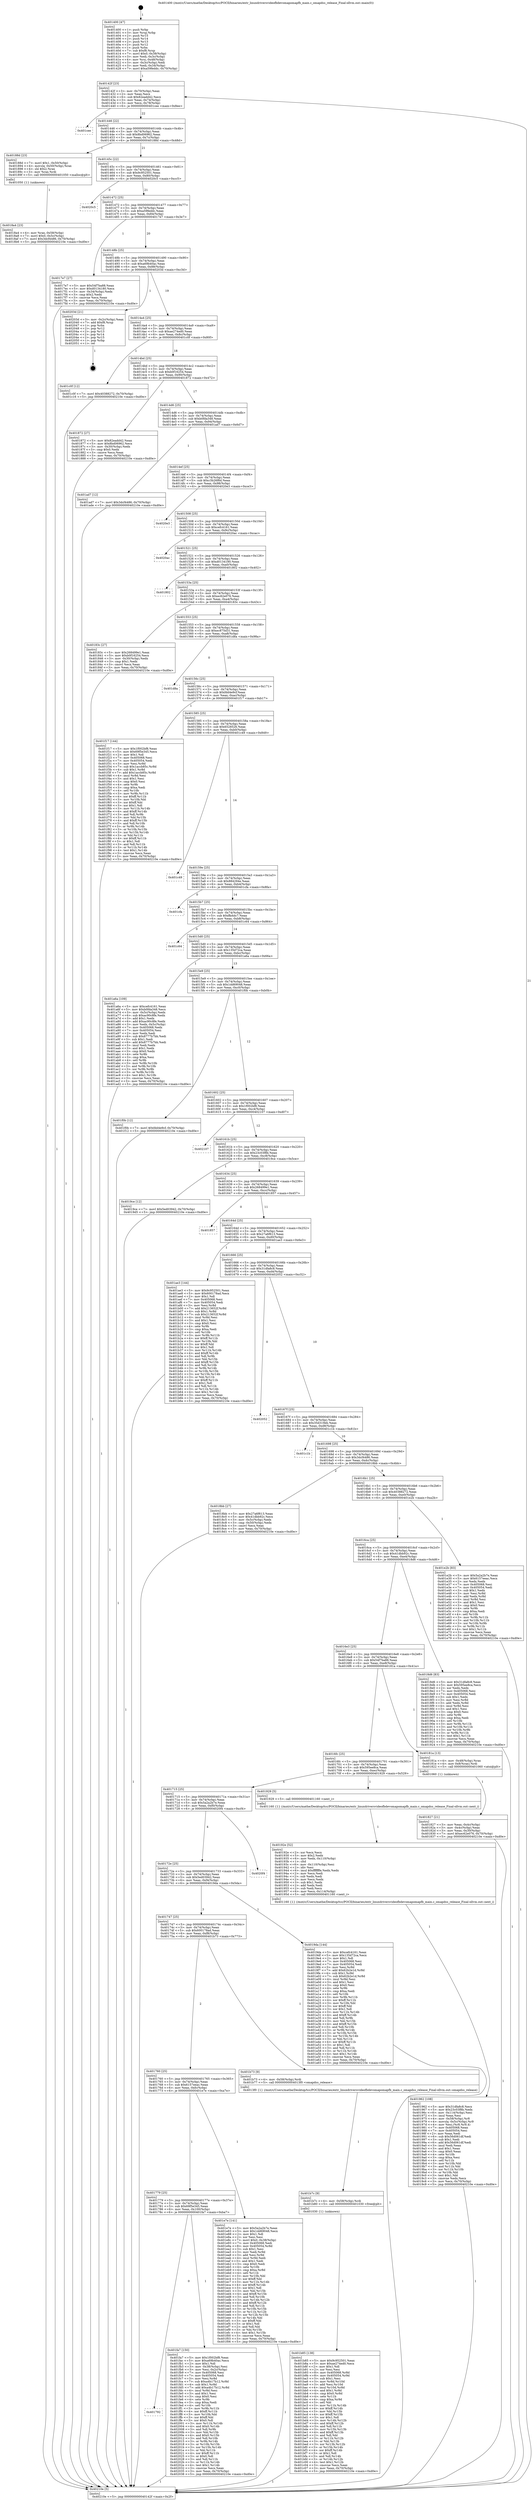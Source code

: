 digraph "0x401400" {
  label = "0x401400 (/mnt/c/Users/mathe/Desktop/tcc/POCII/binaries/extr_linuxdriversvideofbdevomapomapfb_main.c_omapdss_release_Final-ollvm.out::main(0))"
  labelloc = "t"
  node[shape=record]

  Entry [label="",width=0.3,height=0.3,shape=circle,fillcolor=black,style=filled]
  "0x40142f" [label="{
     0x40142f [23]\l
     | [instrs]\l
     &nbsp;&nbsp;0x40142f \<+3\>: mov -0x70(%rbp),%eax\l
     &nbsp;&nbsp;0x401432 \<+2\>: mov %eax,%ecx\l
     &nbsp;&nbsp;0x401434 \<+6\>: sub $0x82eadd42,%ecx\l
     &nbsp;&nbsp;0x40143a \<+3\>: mov %eax,-0x74(%rbp)\l
     &nbsp;&nbsp;0x40143d \<+3\>: mov %ecx,-0x78(%rbp)\l
     &nbsp;&nbsp;0x401440 \<+6\>: je 0000000000401cee \<main+0x8ee\>\l
  }"]
  "0x401cee" [label="{
     0x401cee\l
  }", style=dashed]
  "0x401446" [label="{
     0x401446 [22]\l
     | [instrs]\l
     &nbsp;&nbsp;0x401446 \<+5\>: jmp 000000000040144b \<main+0x4b\>\l
     &nbsp;&nbsp;0x40144b \<+3\>: mov -0x74(%rbp),%eax\l
     &nbsp;&nbsp;0x40144e \<+5\>: sub $0x8bd06962,%eax\l
     &nbsp;&nbsp;0x401453 \<+3\>: mov %eax,-0x7c(%rbp)\l
     &nbsp;&nbsp;0x401456 \<+6\>: je 000000000040188d \<main+0x48d\>\l
  }"]
  Exit [label="",width=0.3,height=0.3,shape=circle,fillcolor=black,style=filled,peripheries=2]
  "0x40188d" [label="{
     0x40188d [23]\l
     | [instrs]\l
     &nbsp;&nbsp;0x40188d \<+7\>: movl $0x1,-0x50(%rbp)\l
     &nbsp;&nbsp;0x401894 \<+4\>: movslq -0x50(%rbp),%rax\l
     &nbsp;&nbsp;0x401898 \<+4\>: shl $0x2,%rax\l
     &nbsp;&nbsp;0x40189c \<+3\>: mov %rax,%rdi\l
     &nbsp;&nbsp;0x40189f \<+5\>: call 0000000000401050 \<malloc@plt\>\l
     | [calls]\l
     &nbsp;&nbsp;0x401050 \{1\} (unknown)\l
  }"]
  "0x40145c" [label="{
     0x40145c [22]\l
     | [instrs]\l
     &nbsp;&nbsp;0x40145c \<+5\>: jmp 0000000000401461 \<main+0x61\>\l
     &nbsp;&nbsp;0x401461 \<+3\>: mov -0x74(%rbp),%eax\l
     &nbsp;&nbsp;0x401464 \<+5\>: sub $0x9c952501,%eax\l
     &nbsp;&nbsp;0x401469 \<+3\>: mov %eax,-0x80(%rbp)\l
     &nbsp;&nbsp;0x40146c \<+6\>: je 00000000004020c5 \<main+0xcc5\>\l
  }"]
  "0x401792" [label="{
     0x401792\l
  }", style=dashed]
  "0x4020c5" [label="{
     0x4020c5\l
  }", style=dashed]
  "0x401472" [label="{
     0x401472 [25]\l
     | [instrs]\l
     &nbsp;&nbsp;0x401472 \<+5\>: jmp 0000000000401477 \<main+0x77\>\l
     &nbsp;&nbsp;0x401477 \<+3\>: mov -0x74(%rbp),%eax\l
     &nbsp;&nbsp;0x40147a \<+5\>: sub $0xa59feddc,%eax\l
     &nbsp;&nbsp;0x40147f \<+6\>: mov %eax,-0x84(%rbp)\l
     &nbsp;&nbsp;0x401485 \<+6\>: je 00000000004017e7 \<main+0x3e7\>\l
  }"]
  "0x401fa7" [label="{
     0x401fa7 [150]\l
     | [instrs]\l
     &nbsp;&nbsp;0x401fa7 \<+5\>: mov $0x1f002bf8,%eax\l
     &nbsp;&nbsp;0x401fac \<+5\>: mov $0xa69b40ac,%ecx\l
     &nbsp;&nbsp;0x401fb1 \<+2\>: mov $0x1,%dl\l
     &nbsp;&nbsp;0x401fb3 \<+3\>: mov -0x38(%rbp),%esi\l
     &nbsp;&nbsp;0x401fb6 \<+3\>: mov %esi,-0x2c(%rbp)\l
     &nbsp;&nbsp;0x401fb9 \<+7\>: mov 0x405068,%esi\l
     &nbsp;&nbsp;0x401fc0 \<+7\>: mov 0x405054,%edi\l
     &nbsp;&nbsp;0x401fc7 \<+3\>: mov %esi,%r8d\l
     &nbsp;&nbsp;0x401fca \<+7\>: sub $0xa4b17b12,%r8d\l
     &nbsp;&nbsp;0x401fd1 \<+4\>: sub $0x1,%r8d\l
     &nbsp;&nbsp;0x401fd5 \<+7\>: add $0xa4b17b12,%r8d\l
     &nbsp;&nbsp;0x401fdc \<+4\>: imul %r8d,%esi\l
     &nbsp;&nbsp;0x401fe0 \<+3\>: and $0x1,%esi\l
     &nbsp;&nbsp;0x401fe3 \<+3\>: cmp $0x0,%esi\l
     &nbsp;&nbsp;0x401fe6 \<+4\>: sete %r9b\l
     &nbsp;&nbsp;0x401fea \<+3\>: cmp $0xa,%edi\l
     &nbsp;&nbsp;0x401fed \<+4\>: setl %r10b\l
     &nbsp;&nbsp;0x401ff1 \<+3\>: mov %r9b,%r11b\l
     &nbsp;&nbsp;0x401ff4 \<+4\>: xor $0xff,%r11b\l
     &nbsp;&nbsp;0x401ff8 \<+3\>: mov %r10b,%bl\l
     &nbsp;&nbsp;0x401ffb \<+3\>: xor $0xff,%bl\l
     &nbsp;&nbsp;0x401ffe \<+3\>: xor $0x0,%dl\l
     &nbsp;&nbsp;0x402001 \<+3\>: mov %r11b,%r14b\l
     &nbsp;&nbsp;0x402004 \<+4\>: and $0x0,%r14b\l
     &nbsp;&nbsp;0x402008 \<+3\>: and %dl,%r9b\l
     &nbsp;&nbsp;0x40200b \<+3\>: mov %bl,%r15b\l
     &nbsp;&nbsp;0x40200e \<+4\>: and $0x0,%r15b\l
     &nbsp;&nbsp;0x402012 \<+3\>: and %dl,%r10b\l
     &nbsp;&nbsp;0x402015 \<+3\>: or %r9b,%r14b\l
     &nbsp;&nbsp;0x402018 \<+3\>: or %r10b,%r15b\l
     &nbsp;&nbsp;0x40201b \<+3\>: xor %r15b,%r14b\l
     &nbsp;&nbsp;0x40201e \<+3\>: or %bl,%r11b\l
     &nbsp;&nbsp;0x402021 \<+4\>: xor $0xff,%r11b\l
     &nbsp;&nbsp;0x402025 \<+3\>: or $0x0,%dl\l
     &nbsp;&nbsp;0x402028 \<+3\>: and %dl,%r11b\l
     &nbsp;&nbsp;0x40202b \<+3\>: or %r11b,%r14b\l
     &nbsp;&nbsp;0x40202e \<+4\>: test $0x1,%r14b\l
     &nbsp;&nbsp;0x402032 \<+3\>: cmovne %ecx,%eax\l
     &nbsp;&nbsp;0x402035 \<+3\>: mov %eax,-0x70(%rbp)\l
     &nbsp;&nbsp;0x402038 \<+5\>: jmp 000000000040210e \<main+0xd0e\>\l
  }"]
  "0x4017e7" [label="{
     0x4017e7 [27]\l
     | [instrs]\l
     &nbsp;&nbsp;0x4017e7 \<+5\>: mov $0x54f7ba88,%eax\l
     &nbsp;&nbsp;0x4017ec \<+5\>: mov $0xd0134180,%ecx\l
     &nbsp;&nbsp;0x4017f1 \<+3\>: mov -0x34(%rbp),%edx\l
     &nbsp;&nbsp;0x4017f4 \<+3\>: cmp $0x2,%edx\l
     &nbsp;&nbsp;0x4017f7 \<+3\>: cmovne %ecx,%eax\l
     &nbsp;&nbsp;0x4017fa \<+3\>: mov %eax,-0x70(%rbp)\l
     &nbsp;&nbsp;0x4017fd \<+5\>: jmp 000000000040210e \<main+0xd0e\>\l
  }"]
  "0x40148b" [label="{
     0x40148b [25]\l
     | [instrs]\l
     &nbsp;&nbsp;0x40148b \<+5\>: jmp 0000000000401490 \<main+0x90\>\l
     &nbsp;&nbsp;0x401490 \<+3\>: mov -0x74(%rbp),%eax\l
     &nbsp;&nbsp;0x401493 \<+5\>: sub $0xa69b40ac,%eax\l
     &nbsp;&nbsp;0x401498 \<+6\>: mov %eax,-0x88(%rbp)\l
     &nbsp;&nbsp;0x40149e \<+6\>: je 000000000040203d \<main+0xc3d\>\l
  }"]
  "0x40210e" [label="{
     0x40210e [5]\l
     | [instrs]\l
     &nbsp;&nbsp;0x40210e \<+5\>: jmp 000000000040142f \<main+0x2f\>\l
  }"]
  "0x401400" [label="{
     0x401400 [47]\l
     | [instrs]\l
     &nbsp;&nbsp;0x401400 \<+1\>: push %rbp\l
     &nbsp;&nbsp;0x401401 \<+3\>: mov %rsp,%rbp\l
     &nbsp;&nbsp;0x401404 \<+2\>: push %r15\l
     &nbsp;&nbsp;0x401406 \<+2\>: push %r14\l
     &nbsp;&nbsp;0x401408 \<+2\>: push %r13\l
     &nbsp;&nbsp;0x40140a \<+2\>: push %r12\l
     &nbsp;&nbsp;0x40140c \<+1\>: push %rbx\l
     &nbsp;&nbsp;0x40140d \<+7\>: sub $0xf8,%rsp\l
     &nbsp;&nbsp;0x401414 \<+7\>: movl $0x0,-0x38(%rbp)\l
     &nbsp;&nbsp;0x40141b \<+3\>: mov %edi,-0x3c(%rbp)\l
     &nbsp;&nbsp;0x40141e \<+4\>: mov %rsi,-0x48(%rbp)\l
     &nbsp;&nbsp;0x401422 \<+3\>: mov -0x3c(%rbp),%edi\l
     &nbsp;&nbsp;0x401425 \<+3\>: mov %edi,-0x34(%rbp)\l
     &nbsp;&nbsp;0x401428 \<+7\>: movl $0xa59feddc,-0x70(%rbp)\l
  }"]
  "0x401779" [label="{
     0x401779 [25]\l
     | [instrs]\l
     &nbsp;&nbsp;0x401779 \<+5\>: jmp 000000000040177e \<main+0x37e\>\l
     &nbsp;&nbsp;0x40177e \<+3\>: mov -0x74(%rbp),%eax\l
     &nbsp;&nbsp;0x401781 \<+5\>: sub $0x69f5e345,%eax\l
     &nbsp;&nbsp;0x401786 \<+6\>: mov %eax,-0x100(%rbp)\l
     &nbsp;&nbsp;0x40178c \<+6\>: je 0000000000401fa7 \<main+0xba7\>\l
  }"]
  "0x40203d" [label="{
     0x40203d [21]\l
     | [instrs]\l
     &nbsp;&nbsp;0x40203d \<+3\>: mov -0x2c(%rbp),%eax\l
     &nbsp;&nbsp;0x402040 \<+7\>: add $0xf8,%rsp\l
     &nbsp;&nbsp;0x402047 \<+1\>: pop %rbx\l
     &nbsp;&nbsp;0x402048 \<+2\>: pop %r12\l
     &nbsp;&nbsp;0x40204a \<+2\>: pop %r13\l
     &nbsp;&nbsp;0x40204c \<+2\>: pop %r14\l
     &nbsp;&nbsp;0x40204e \<+2\>: pop %r15\l
     &nbsp;&nbsp;0x402050 \<+1\>: pop %rbp\l
     &nbsp;&nbsp;0x402051 \<+1\>: ret\l
  }"]
  "0x4014a4" [label="{
     0x4014a4 [25]\l
     | [instrs]\l
     &nbsp;&nbsp;0x4014a4 \<+5\>: jmp 00000000004014a9 \<main+0xa9\>\l
     &nbsp;&nbsp;0x4014a9 \<+3\>: mov -0x74(%rbp),%eax\l
     &nbsp;&nbsp;0x4014ac \<+5\>: sub $0xae274ed0,%eax\l
     &nbsp;&nbsp;0x4014b1 \<+6\>: mov %eax,-0x8c(%rbp)\l
     &nbsp;&nbsp;0x4014b7 \<+6\>: je 0000000000401c0f \<main+0x80f\>\l
  }"]
  "0x401e7e" [label="{
     0x401e7e [141]\l
     | [instrs]\l
     &nbsp;&nbsp;0x401e7e \<+5\>: mov $0x5a2a2b7e,%eax\l
     &nbsp;&nbsp;0x401e83 \<+5\>: mov $0x1dd69048,%ecx\l
     &nbsp;&nbsp;0x401e88 \<+2\>: mov $0x1,%dl\l
     &nbsp;&nbsp;0x401e8a \<+2\>: xor %esi,%esi\l
     &nbsp;&nbsp;0x401e8c \<+7\>: movl $0x0,-0x38(%rbp)\l
     &nbsp;&nbsp;0x401e93 \<+7\>: mov 0x405068,%edi\l
     &nbsp;&nbsp;0x401e9a \<+8\>: mov 0x405054,%r8d\l
     &nbsp;&nbsp;0x401ea2 \<+3\>: sub $0x1,%esi\l
     &nbsp;&nbsp;0x401ea5 \<+3\>: mov %edi,%r9d\l
     &nbsp;&nbsp;0x401ea8 \<+3\>: add %esi,%r9d\l
     &nbsp;&nbsp;0x401eab \<+4\>: imul %r9d,%edi\l
     &nbsp;&nbsp;0x401eaf \<+3\>: and $0x1,%edi\l
     &nbsp;&nbsp;0x401eb2 \<+3\>: cmp $0x0,%edi\l
     &nbsp;&nbsp;0x401eb5 \<+4\>: sete %r10b\l
     &nbsp;&nbsp;0x401eb9 \<+4\>: cmp $0xa,%r8d\l
     &nbsp;&nbsp;0x401ebd \<+4\>: setl %r11b\l
     &nbsp;&nbsp;0x401ec1 \<+3\>: mov %r10b,%bl\l
     &nbsp;&nbsp;0x401ec4 \<+3\>: xor $0xff,%bl\l
     &nbsp;&nbsp;0x401ec7 \<+3\>: mov %r11b,%r14b\l
     &nbsp;&nbsp;0x401eca \<+4\>: xor $0xff,%r14b\l
     &nbsp;&nbsp;0x401ece \<+3\>: xor $0x1,%dl\l
     &nbsp;&nbsp;0x401ed1 \<+3\>: mov %bl,%r15b\l
     &nbsp;&nbsp;0x401ed4 \<+4\>: and $0xff,%r15b\l
     &nbsp;&nbsp;0x401ed8 \<+3\>: and %dl,%r10b\l
     &nbsp;&nbsp;0x401edb \<+3\>: mov %r14b,%r12b\l
     &nbsp;&nbsp;0x401ede \<+4\>: and $0xff,%r12b\l
     &nbsp;&nbsp;0x401ee2 \<+3\>: and %dl,%r11b\l
     &nbsp;&nbsp;0x401ee5 \<+3\>: or %r10b,%r15b\l
     &nbsp;&nbsp;0x401ee8 \<+3\>: or %r11b,%r12b\l
     &nbsp;&nbsp;0x401eeb \<+3\>: xor %r12b,%r15b\l
     &nbsp;&nbsp;0x401eee \<+3\>: or %r14b,%bl\l
     &nbsp;&nbsp;0x401ef1 \<+3\>: xor $0xff,%bl\l
     &nbsp;&nbsp;0x401ef4 \<+3\>: or $0x1,%dl\l
     &nbsp;&nbsp;0x401ef7 \<+2\>: and %dl,%bl\l
     &nbsp;&nbsp;0x401ef9 \<+3\>: or %bl,%r15b\l
     &nbsp;&nbsp;0x401efc \<+4\>: test $0x1,%r15b\l
     &nbsp;&nbsp;0x401f00 \<+3\>: cmovne %ecx,%eax\l
     &nbsp;&nbsp;0x401f03 \<+3\>: mov %eax,-0x70(%rbp)\l
     &nbsp;&nbsp;0x401f06 \<+5\>: jmp 000000000040210e \<main+0xd0e\>\l
  }"]
  "0x401c0f" [label="{
     0x401c0f [12]\l
     | [instrs]\l
     &nbsp;&nbsp;0x401c0f \<+7\>: movl $0x40388272,-0x70(%rbp)\l
     &nbsp;&nbsp;0x401c16 \<+5\>: jmp 000000000040210e \<main+0xd0e\>\l
  }"]
  "0x4014bd" [label="{
     0x4014bd [25]\l
     | [instrs]\l
     &nbsp;&nbsp;0x4014bd \<+5\>: jmp 00000000004014c2 \<main+0xc2\>\l
     &nbsp;&nbsp;0x4014c2 \<+3\>: mov -0x74(%rbp),%eax\l
     &nbsp;&nbsp;0x4014c5 \<+5\>: sub $0xb0f16254,%eax\l
     &nbsp;&nbsp;0x4014ca \<+6\>: mov %eax,-0x90(%rbp)\l
     &nbsp;&nbsp;0x4014d0 \<+6\>: je 0000000000401872 \<main+0x472\>\l
  }"]
  "0x401b85" [label="{
     0x401b85 [138]\l
     | [instrs]\l
     &nbsp;&nbsp;0x401b85 \<+5\>: mov $0x9c952501,%eax\l
     &nbsp;&nbsp;0x401b8a \<+5\>: mov $0xae274ed0,%ecx\l
     &nbsp;&nbsp;0x401b8f \<+2\>: mov $0x1,%dl\l
     &nbsp;&nbsp;0x401b91 \<+2\>: xor %esi,%esi\l
     &nbsp;&nbsp;0x401b93 \<+8\>: mov 0x405068,%r8d\l
     &nbsp;&nbsp;0x401b9b \<+8\>: mov 0x405054,%r9d\l
     &nbsp;&nbsp;0x401ba3 \<+3\>: sub $0x1,%esi\l
     &nbsp;&nbsp;0x401ba6 \<+3\>: mov %r8d,%r10d\l
     &nbsp;&nbsp;0x401ba9 \<+3\>: add %esi,%r10d\l
     &nbsp;&nbsp;0x401bac \<+4\>: imul %r10d,%r8d\l
     &nbsp;&nbsp;0x401bb0 \<+4\>: and $0x1,%r8d\l
     &nbsp;&nbsp;0x401bb4 \<+4\>: cmp $0x0,%r8d\l
     &nbsp;&nbsp;0x401bb8 \<+4\>: sete %r11b\l
     &nbsp;&nbsp;0x401bbc \<+4\>: cmp $0xa,%r9d\l
     &nbsp;&nbsp;0x401bc0 \<+3\>: setl %bl\l
     &nbsp;&nbsp;0x401bc3 \<+3\>: mov %r11b,%r14b\l
     &nbsp;&nbsp;0x401bc6 \<+4\>: xor $0xff,%r14b\l
     &nbsp;&nbsp;0x401bca \<+3\>: mov %bl,%r15b\l
     &nbsp;&nbsp;0x401bcd \<+4\>: xor $0xff,%r15b\l
     &nbsp;&nbsp;0x401bd1 \<+3\>: xor $0x1,%dl\l
     &nbsp;&nbsp;0x401bd4 \<+3\>: mov %r14b,%r12b\l
     &nbsp;&nbsp;0x401bd7 \<+4\>: and $0xff,%r12b\l
     &nbsp;&nbsp;0x401bdb \<+3\>: and %dl,%r11b\l
     &nbsp;&nbsp;0x401bde \<+3\>: mov %r15b,%r13b\l
     &nbsp;&nbsp;0x401be1 \<+4\>: and $0xff,%r13b\l
     &nbsp;&nbsp;0x401be5 \<+2\>: and %dl,%bl\l
     &nbsp;&nbsp;0x401be7 \<+3\>: or %r11b,%r12b\l
     &nbsp;&nbsp;0x401bea \<+3\>: or %bl,%r13b\l
     &nbsp;&nbsp;0x401bed \<+3\>: xor %r13b,%r12b\l
     &nbsp;&nbsp;0x401bf0 \<+3\>: or %r15b,%r14b\l
     &nbsp;&nbsp;0x401bf3 \<+4\>: xor $0xff,%r14b\l
     &nbsp;&nbsp;0x401bf7 \<+3\>: or $0x1,%dl\l
     &nbsp;&nbsp;0x401bfa \<+3\>: and %dl,%r14b\l
     &nbsp;&nbsp;0x401bfd \<+3\>: or %r14b,%r12b\l
     &nbsp;&nbsp;0x401c00 \<+4\>: test $0x1,%r12b\l
     &nbsp;&nbsp;0x401c04 \<+3\>: cmovne %ecx,%eax\l
     &nbsp;&nbsp;0x401c07 \<+3\>: mov %eax,-0x70(%rbp)\l
     &nbsp;&nbsp;0x401c0a \<+5\>: jmp 000000000040210e \<main+0xd0e\>\l
  }"]
  "0x401872" [label="{
     0x401872 [27]\l
     | [instrs]\l
     &nbsp;&nbsp;0x401872 \<+5\>: mov $0x82eadd42,%eax\l
     &nbsp;&nbsp;0x401877 \<+5\>: mov $0x8bd06962,%ecx\l
     &nbsp;&nbsp;0x40187c \<+3\>: mov -0x30(%rbp),%edx\l
     &nbsp;&nbsp;0x40187f \<+3\>: cmp $0x0,%edx\l
     &nbsp;&nbsp;0x401882 \<+3\>: cmove %ecx,%eax\l
     &nbsp;&nbsp;0x401885 \<+3\>: mov %eax,-0x70(%rbp)\l
     &nbsp;&nbsp;0x401888 \<+5\>: jmp 000000000040210e \<main+0xd0e\>\l
  }"]
  "0x4014d6" [label="{
     0x4014d6 [25]\l
     | [instrs]\l
     &nbsp;&nbsp;0x4014d6 \<+5\>: jmp 00000000004014db \<main+0xdb\>\l
     &nbsp;&nbsp;0x4014db \<+3\>: mov -0x74(%rbp),%eax\l
     &nbsp;&nbsp;0x4014de \<+5\>: sub $0xb0fda348,%eax\l
     &nbsp;&nbsp;0x4014e3 \<+6\>: mov %eax,-0x94(%rbp)\l
     &nbsp;&nbsp;0x4014e9 \<+6\>: je 0000000000401ad7 \<main+0x6d7\>\l
  }"]
  "0x401b7c" [label="{
     0x401b7c [9]\l
     | [instrs]\l
     &nbsp;&nbsp;0x401b7c \<+4\>: mov -0x58(%rbp),%rdi\l
     &nbsp;&nbsp;0x401b80 \<+5\>: call 0000000000401030 \<free@plt\>\l
     | [calls]\l
     &nbsp;&nbsp;0x401030 \{1\} (unknown)\l
  }"]
  "0x401ad7" [label="{
     0x401ad7 [12]\l
     | [instrs]\l
     &nbsp;&nbsp;0x401ad7 \<+7\>: movl $0x3dcf4486,-0x70(%rbp)\l
     &nbsp;&nbsp;0x401ade \<+5\>: jmp 000000000040210e \<main+0xd0e\>\l
  }"]
  "0x4014ef" [label="{
     0x4014ef [25]\l
     | [instrs]\l
     &nbsp;&nbsp;0x4014ef \<+5\>: jmp 00000000004014f4 \<main+0xf4\>\l
     &nbsp;&nbsp;0x4014f4 \<+3\>: mov -0x74(%rbp),%eax\l
     &nbsp;&nbsp;0x4014f7 \<+5\>: sub $0xc3b26f6d,%eax\l
     &nbsp;&nbsp;0x4014fc \<+6\>: mov %eax,-0x98(%rbp)\l
     &nbsp;&nbsp;0x401502 \<+6\>: je 00000000004020e3 \<main+0xce3\>\l
  }"]
  "0x401760" [label="{
     0x401760 [25]\l
     | [instrs]\l
     &nbsp;&nbsp;0x401760 \<+5\>: jmp 0000000000401765 \<main+0x365\>\l
     &nbsp;&nbsp;0x401765 \<+3\>: mov -0x74(%rbp),%eax\l
     &nbsp;&nbsp;0x401768 \<+5\>: sub $0x6157eeac,%eax\l
     &nbsp;&nbsp;0x40176d \<+6\>: mov %eax,-0xfc(%rbp)\l
     &nbsp;&nbsp;0x401773 \<+6\>: je 0000000000401e7e \<main+0xa7e\>\l
  }"]
  "0x4020e3" [label="{
     0x4020e3\l
  }", style=dashed]
  "0x401508" [label="{
     0x401508 [25]\l
     | [instrs]\l
     &nbsp;&nbsp;0x401508 \<+5\>: jmp 000000000040150d \<main+0x10d\>\l
     &nbsp;&nbsp;0x40150d \<+3\>: mov -0x74(%rbp),%eax\l
     &nbsp;&nbsp;0x401510 \<+5\>: sub $0xcefc4161,%eax\l
     &nbsp;&nbsp;0x401515 \<+6\>: mov %eax,-0x9c(%rbp)\l
     &nbsp;&nbsp;0x40151b \<+6\>: je 00000000004020ac \<main+0xcac\>\l
  }"]
  "0x401b73" [label="{
     0x401b73 [9]\l
     | [instrs]\l
     &nbsp;&nbsp;0x401b73 \<+4\>: mov -0x58(%rbp),%rdi\l
     &nbsp;&nbsp;0x401b77 \<+5\>: call 00000000004013f0 \<omapdss_release\>\l
     | [calls]\l
     &nbsp;&nbsp;0x4013f0 \{1\} (/mnt/c/Users/mathe/Desktop/tcc/POCII/binaries/extr_linuxdriversvideofbdevomapomapfb_main.c_omapdss_release_Final-ollvm.out::omapdss_release)\l
  }"]
  "0x4020ac" [label="{
     0x4020ac\l
  }", style=dashed]
  "0x401521" [label="{
     0x401521 [25]\l
     | [instrs]\l
     &nbsp;&nbsp;0x401521 \<+5\>: jmp 0000000000401526 \<main+0x126\>\l
     &nbsp;&nbsp;0x401526 \<+3\>: mov -0x74(%rbp),%eax\l
     &nbsp;&nbsp;0x401529 \<+5\>: sub $0xd0134180,%eax\l
     &nbsp;&nbsp;0x40152e \<+6\>: mov %eax,-0xa0(%rbp)\l
     &nbsp;&nbsp;0x401534 \<+6\>: je 0000000000401802 \<main+0x402\>\l
  }"]
  "0x401747" [label="{
     0x401747 [25]\l
     | [instrs]\l
     &nbsp;&nbsp;0x401747 \<+5\>: jmp 000000000040174c \<main+0x34c\>\l
     &nbsp;&nbsp;0x40174c \<+3\>: mov -0x74(%rbp),%eax\l
     &nbsp;&nbsp;0x40174f \<+5\>: sub $0x600178ad,%eax\l
     &nbsp;&nbsp;0x401754 \<+6\>: mov %eax,-0xf8(%rbp)\l
     &nbsp;&nbsp;0x40175a \<+6\>: je 0000000000401b73 \<main+0x773\>\l
  }"]
  "0x401802" [label="{
     0x401802\l
  }", style=dashed]
  "0x40153a" [label="{
     0x40153a [25]\l
     | [instrs]\l
     &nbsp;&nbsp;0x40153a \<+5\>: jmp 000000000040153f \<main+0x13f\>\l
     &nbsp;&nbsp;0x40153f \<+3\>: mov -0x74(%rbp),%eax\l
     &nbsp;&nbsp;0x401542 \<+5\>: sub $0xec62e076,%eax\l
     &nbsp;&nbsp;0x401547 \<+6\>: mov %eax,-0xa4(%rbp)\l
     &nbsp;&nbsp;0x40154d \<+6\>: je 000000000040183c \<main+0x43c\>\l
  }"]
  "0x4019da" [label="{
     0x4019da [144]\l
     | [instrs]\l
     &nbsp;&nbsp;0x4019da \<+5\>: mov $0xcefc4161,%eax\l
     &nbsp;&nbsp;0x4019df \<+5\>: mov $0x135d72ca,%ecx\l
     &nbsp;&nbsp;0x4019e4 \<+2\>: mov $0x1,%dl\l
     &nbsp;&nbsp;0x4019e6 \<+7\>: mov 0x405068,%esi\l
     &nbsp;&nbsp;0x4019ed \<+7\>: mov 0x405054,%edi\l
     &nbsp;&nbsp;0x4019f4 \<+3\>: mov %esi,%r8d\l
     &nbsp;&nbsp;0x4019f7 \<+7\>: add $0x62b2e1d,%r8d\l
     &nbsp;&nbsp;0x4019fe \<+4\>: sub $0x1,%r8d\l
     &nbsp;&nbsp;0x401a02 \<+7\>: sub $0x62b2e1d,%r8d\l
     &nbsp;&nbsp;0x401a09 \<+4\>: imul %r8d,%esi\l
     &nbsp;&nbsp;0x401a0d \<+3\>: and $0x1,%esi\l
     &nbsp;&nbsp;0x401a10 \<+3\>: cmp $0x0,%esi\l
     &nbsp;&nbsp;0x401a13 \<+4\>: sete %r9b\l
     &nbsp;&nbsp;0x401a17 \<+3\>: cmp $0xa,%edi\l
     &nbsp;&nbsp;0x401a1a \<+4\>: setl %r10b\l
     &nbsp;&nbsp;0x401a1e \<+3\>: mov %r9b,%r11b\l
     &nbsp;&nbsp;0x401a21 \<+4\>: xor $0xff,%r11b\l
     &nbsp;&nbsp;0x401a25 \<+3\>: mov %r10b,%bl\l
     &nbsp;&nbsp;0x401a28 \<+3\>: xor $0xff,%bl\l
     &nbsp;&nbsp;0x401a2b \<+3\>: xor $0x1,%dl\l
     &nbsp;&nbsp;0x401a2e \<+3\>: mov %r11b,%r14b\l
     &nbsp;&nbsp;0x401a31 \<+4\>: and $0xff,%r14b\l
     &nbsp;&nbsp;0x401a35 \<+3\>: and %dl,%r9b\l
     &nbsp;&nbsp;0x401a38 \<+3\>: mov %bl,%r15b\l
     &nbsp;&nbsp;0x401a3b \<+4\>: and $0xff,%r15b\l
     &nbsp;&nbsp;0x401a3f \<+3\>: and %dl,%r10b\l
     &nbsp;&nbsp;0x401a42 \<+3\>: or %r9b,%r14b\l
     &nbsp;&nbsp;0x401a45 \<+3\>: or %r10b,%r15b\l
     &nbsp;&nbsp;0x401a48 \<+3\>: xor %r15b,%r14b\l
     &nbsp;&nbsp;0x401a4b \<+3\>: or %bl,%r11b\l
     &nbsp;&nbsp;0x401a4e \<+4\>: xor $0xff,%r11b\l
     &nbsp;&nbsp;0x401a52 \<+3\>: or $0x1,%dl\l
     &nbsp;&nbsp;0x401a55 \<+3\>: and %dl,%r11b\l
     &nbsp;&nbsp;0x401a58 \<+3\>: or %r11b,%r14b\l
     &nbsp;&nbsp;0x401a5b \<+4\>: test $0x1,%r14b\l
     &nbsp;&nbsp;0x401a5f \<+3\>: cmovne %ecx,%eax\l
     &nbsp;&nbsp;0x401a62 \<+3\>: mov %eax,-0x70(%rbp)\l
     &nbsp;&nbsp;0x401a65 \<+5\>: jmp 000000000040210e \<main+0xd0e\>\l
  }"]
  "0x40183c" [label="{
     0x40183c [27]\l
     | [instrs]\l
     &nbsp;&nbsp;0x40183c \<+5\>: mov $0x268499e1,%eax\l
     &nbsp;&nbsp;0x401841 \<+5\>: mov $0xb0f16254,%ecx\l
     &nbsp;&nbsp;0x401846 \<+3\>: mov -0x30(%rbp),%edx\l
     &nbsp;&nbsp;0x401849 \<+3\>: cmp $0x1,%edx\l
     &nbsp;&nbsp;0x40184c \<+3\>: cmovl %ecx,%eax\l
     &nbsp;&nbsp;0x40184f \<+3\>: mov %eax,-0x70(%rbp)\l
     &nbsp;&nbsp;0x401852 \<+5\>: jmp 000000000040210e \<main+0xd0e\>\l
  }"]
  "0x401553" [label="{
     0x401553 [25]\l
     | [instrs]\l
     &nbsp;&nbsp;0x401553 \<+5\>: jmp 0000000000401558 \<main+0x158\>\l
     &nbsp;&nbsp;0x401558 \<+3\>: mov -0x74(%rbp),%eax\l
     &nbsp;&nbsp;0x40155b \<+5\>: sub $0xec875d31,%eax\l
     &nbsp;&nbsp;0x401560 \<+6\>: mov %eax,-0xa8(%rbp)\l
     &nbsp;&nbsp;0x401566 \<+6\>: je 0000000000401d8a \<main+0x98a\>\l
  }"]
  "0x40172e" [label="{
     0x40172e [25]\l
     | [instrs]\l
     &nbsp;&nbsp;0x40172e \<+5\>: jmp 0000000000401733 \<main+0x333\>\l
     &nbsp;&nbsp;0x401733 \<+3\>: mov -0x74(%rbp),%eax\l
     &nbsp;&nbsp;0x401736 \<+5\>: sub $0x5ed03942,%eax\l
     &nbsp;&nbsp;0x40173b \<+6\>: mov %eax,-0xf4(%rbp)\l
     &nbsp;&nbsp;0x401741 \<+6\>: je 00000000004019da \<main+0x5da\>\l
  }"]
  "0x401d8a" [label="{
     0x401d8a\l
  }", style=dashed]
  "0x40156c" [label="{
     0x40156c [25]\l
     | [instrs]\l
     &nbsp;&nbsp;0x40156c \<+5\>: jmp 0000000000401571 \<main+0x171\>\l
     &nbsp;&nbsp;0x401571 \<+3\>: mov -0x74(%rbp),%eax\l
     &nbsp;&nbsp;0x401574 \<+5\>: sub $0xfdd4e9cf,%eax\l
     &nbsp;&nbsp;0x401579 \<+6\>: mov %eax,-0xac(%rbp)\l
     &nbsp;&nbsp;0x40157f \<+6\>: je 0000000000401f17 \<main+0xb17\>\l
  }"]
  "0x4020f4" [label="{
     0x4020f4\l
  }", style=dashed]
  "0x401f17" [label="{
     0x401f17 [144]\l
     | [instrs]\l
     &nbsp;&nbsp;0x401f17 \<+5\>: mov $0x1f002bf8,%eax\l
     &nbsp;&nbsp;0x401f1c \<+5\>: mov $0x69f5e345,%ecx\l
     &nbsp;&nbsp;0x401f21 \<+2\>: mov $0x1,%dl\l
     &nbsp;&nbsp;0x401f23 \<+7\>: mov 0x405068,%esi\l
     &nbsp;&nbsp;0x401f2a \<+7\>: mov 0x405054,%edi\l
     &nbsp;&nbsp;0x401f31 \<+3\>: mov %esi,%r8d\l
     &nbsp;&nbsp;0x401f34 \<+7\>: sub $0x1accb85c,%r8d\l
     &nbsp;&nbsp;0x401f3b \<+4\>: sub $0x1,%r8d\l
     &nbsp;&nbsp;0x401f3f \<+7\>: add $0x1accb85c,%r8d\l
     &nbsp;&nbsp;0x401f46 \<+4\>: imul %r8d,%esi\l
     &nbsp;&nbsp;0x401f4a \<+3\>: and $0x1,%esi\l
     &nbsp;&nbsp;0x401f4d \<+3\>: cmp $0x0,%esi\l
     &nbsp;&nbsp;0x401f50 \<+4\>: sete %r9b\l
     &nbsp;&nbsp;0x401f54 \<+3\>: cmp $0xa,%edi\l
     &nbsp;&nbsp;0x401f57 \<+4\>: setl %r10b\l
     &nbsp;&nbsp;0x401f5b \<+3\>: mov %r9b,%r11b\l
     &nbsp;&nbsp;0x401f5e \<+4\>: xor $0xff,%r11b\l
     &nbsp;&nbsp;0x401f62 \<+3\>: mov %r10b,%bl\l
     &nbsp;&nbsp;0x401f65 \<+3\>: xor $0xff,%bl\l
     &nbsp;&nbsp;0x401f68 \<+3\>: xor $0x1,%dl\l
     &nbsp;&nbsp;0x401f6b \<+3\>: mov %r11b,%r14b\l
     &nbsp;&nbsp;0x401f6e \<+4\>: and $0xff,%r14b\l
     &nbsp;&nbsp;0x401f72 \<+3\>: and %dl,%r9b\l
     &nbsp;&nbsp;0x401f75 \<+3\>: mov %bl,%r15b\l
     &nbsp;&nbsp;0x401f78 \<+4\>: and $0xff,%r15b\l
     &nbsp;&nbsp;0x401f7c \<+3\>: and %dl,%r10b\l
     &nbsp;&nbsp;0x401f7f \<+3\>: or %r9b,%r14b\l
     &nbsp;&nbsp;0x401f82 \<+3\>: or %r10b,%r15b\l
     &nbsp;&nbsp;0x401f85 \<+3\>: xor %r15b,%r14b\l
     &nbsp;&nbsp;0x401f88 \<+3\>: or %bl,%r11b\l
     &nbsp;&nbsp;0x401f8b \<+4\>: xor $0xff,%r11b\l
     &nbsp;&nbsp;0x401f8f \<+3\>: or $0x1,%dl\l
     &nbsp;&nbsp;0x401f92 \<+3\>: and %dl,%r11b\l
     &nbsp;&nbsp;0x401f95 \<+3\>: or %r11b,%r14b\l
     &nbsp;&nbsp;0x401f98 \<+4\>: test $0x1,%r14b\l
     &nbsp;&nbsp;0x401f9c \<+3\>: cmovne %ecx,%eax\l
     &nbsp;&nbsp;0x401f9f \<+3\>: mov %eax,-0x70(%rbp)\l
     &nbsp;&nbsp;0x401fa2 \<+5\>: jmp 000000000040210e \<main+0xd0e\>\l
  }"]
  "0x401585" [label="{
     0x401585 [25]\l
     | [instrs]\l
     &nbsp;&nbsp;0x401585 \<+5\>: jmp 000000000040158a \<main+0x18a\>\l
     &nbsp;&nbsp;0x40158a \<+3\>: mov -0x74(%rbp),%eax\l
     &nbsp;&nbsp;0x40158d \<+5\>: sub $0x6528526,%eax\l
     &nbsp;&nbsp;0x401592 \<+6\>: mov %eax,-0xb0(%rbp)\l
     &nbsp;&nbsp;0x401598 \<+6\>: je 0000000000401c49 \<main+0x849\>\l
  }"]
  "0x401962" [label="{
     0x401962 [108]\l
     | [instrs]\l
     &nbsp;&nbsp;0x401962 \<+5\>: mov $0x31dfa8c8,%ecx\l
     &nbsp;&nbsp;0x401967 \<+5\>: mov $0x23c03f8b,%edx\l
     &nbsp;&nbsp;0x40196c \<+6\>: mov -0x114(%rbp),%esi\l
     &nbsp;&nbsp;0x401972 \<+3\>: imul %eax,%esi\l
     &nbsp;&nbsp;0x401975 \<+4\>: mov -0x58(%rbp),%r8\l
     &nbsp;&nbsp;0x401979 \<+4\>: movslq -0x5c(%rbp),%r9\l
     &nbsp;&nbsp;0x40197d \<+4\>: mov %esi,(%r8,%r9,4)\l
     &nbsp;&nbsp;0x401981 \<+7\>: mov 0x405068,%eax\l
     &nbsp;&nbsp;0x401988 \<+7\>: mov 0x405054,%esi\l
     &nbsp;&nbsp;0x40198f \<+2\>: mov %eax,%edi\l
     &nbsp;&nbsp;0x401991 \<+6\>: sub $0x56d061df,%edi\l
     &nbsp;&nbsp;0x401997 \<+3\>: sub $0x1,%edi\l
     &nbsp;&nbsp;0x40199a \<+6\>: add $0x56d061df,%edi\l
     &nbsp;&nbsp;0x4019a0 \<+3\>: imul %edi,%eax\l
     &nbsp;&nbsp;0x4019a3 \<+3\>: and $0x1,%eax\l
     &nbsp;&nbsp;0x4019a6 \<+3\>: cmp $0x0,%eax\l
     &nbsp;&nbsp;0x4019a9 \<+4\>: sete %r10b\l
     &nbsp;&nbsp;0x4019ad \<+3\>: cmp $0xa,%esi\l
     &nbsp;&nbsp;0x4019b0 \<+4\>: setl %r11b\l
     &nbsp;&nbsp;0x4019b4 \<+3\>: mov %r10b,%bl\l
     &nbsp;&nbsp;0x4019b7 \<+3\>: and %r11b,%bl\l
     &nbsp;&nbsp;0x4019ba \<+3\>: xor %r11b,%r10b\l
     &nbsp;&nbsp;0x4019bd \<+3\>: or %r10b,%bl\l
     &nbsp;&nbsp;0x4019c0 \<+3\>: test $0x1,%bl\l
     &nbsp;&nbsp;0x4019c3 \<+3\>: cmovne %edx,%ecx\l
     &nbsp;&nbsp;0x4019c6 \<+3\>: mov %ecx,-0x70(%rbp)\l
     &nbsp;&nbsp;0x4019c9 \<+5\>: jmp 000000000040210e \<main+0xd0e\>\l
  }"]
  "0x401c49" [label="{
     0x401c49\l
  }", style=dashed]
  "0x40159e" [label="{
     0x40159e [25]\l
     | [instrs]\l
     &nbsp;&nbsp;0x40159e \<+5\>: jmp 00000000004015a3 \<main+0x1a3\>\l
     &nbsp;&nbsp;0x4015a3 \<+3\>: mov -0x74(%rbp),%eax\l
     &nbsp;&nbsp;0x4015a6 \<+5\>: sub $0x884294e,%eax\l
     &nbsp;&nbsp;0x4015ab \<+6\>: mov %eax,-0xb4(%rbp)\l
     &nbsp;&nbsp;0x4015b1 \<+6\>: je 0000000000401cfa \<main+0x8fa\>\l
  }"]
  "0x40192e" [label="{
     0x40192e [52]\l
     | [instrs]\l
     &nbsp;&nbsp;0x40192e \<+2\>: xor %ecx,%ecx\l
     &nbsp;&nbsp;0x401930 \<+5\>: mov $0x2,%edx\l
     &nbsp;&nbsp;0x401935 \<+6\>: mov %edx,-0x110(%rbp)\l
     &nbsp;&nbsp;0x40193b \<+1\>: cltd\l
     &nbsp;&nbsp;0x40193c \<+6\>: mov -0x110(%rbp),%esi\l
     &nbsp;&nbsp;0x401942 \<+2\>: idiv %esi\l
     &nbsp;&nbsp;0x401944 \<+6\>: imul $0xfffffffe,%edx,%edx\l
     &nbsp;&nbsp;0x40194a \<+2\>: mov %ecx,%edi\l
     &nbsp;&nbsp;0x40194c \<+2\>: sub %edx,%edi\l
     &nbsp;&nbsp;0x40194e \<+2\>: mov %ecx,%edx\l
     &nbsp;&nbsp;0x401950 \<+3\>: sub $0x1,%edx\l
     &nbsp;&nbsp;0x401953 \<+2\>: add %edx,%edi\l
     &nbsp;&nbsp;0x401955 \<+2\>: sub %edi,%ecx\l
     &nbsp;&nbsp;0x401957 \<+6\>: mov %ecx,-0x114(%rbp)\l
     &nbsp;&nbsp;0x40195d \<+5\>: call 0000000000401160 \<next_i\>\l
     | [calls]\l
     &nbsp;&nbsp;0x401160 \{1\} (/mnt/c/Users/mathe/Desktop/tcc/POCII/binaries/extr_linuxdriversvideofbdevomapomapfb_main.c_omapdss_release_Final-ollvm.out::next_i)\l
  }"]
  "0x401cfa" [label="{
     0x401cfa\l
  }", style=dashed]
  "0x4015b7" [label="{
     0x4015b7 [25]\l
     | [instrs]\l
     &nbsp;&nbsp;0x4015b7 \<+5\>: jmp 00000000004015bc \<main+0x1bc\>\l
     &nbsp;&nbsp;0x4015bc \<+3\>: mov -0x74(%rbp),%eax\l
     &nbsp;&nbsp;0x4015bf \<+5\>: sub $0xffa4dc7,%eax\l
     &nbsp;&nbsp;0x4015c4 \<+6\>: mov %eax,-0xb8(%rbp)\l
     &nbsp;&nbsp;0x4015ca \<+6\>: je 0000000000401c64 \<main+0x864\>\l
  }"]
  "0x401715" [label="{
     0x401715 [25]\l
     | [instrs]\l
     &nbsp;&nbsp;0x401715 \<+5\>: jmp 000000000040171a \<main+0x31a\>\l
     &nbsp;&nbsp;0x40171a \<+3\>: mov -0x74(%rbp),%eax\l
     &nbsp;&nbsp;0x40171d \<+5\>: sub $0x5a2a2b7e,%eax\l
     &nbsp;&nbsp;0x401722 \<+6\>: mov %eax,-0xf0(%rbp)\l
     &nbsp;&nbsp;0x401728 \<+6\>: je 00000000004020f4 \<main+0xcf4\>\l
  }"]
  "0x401c64" [label="{
     0x401c64\l
  }", style=dashed]
  "0x4015d0" [label="{
     0x4015d0 [25]\l
     | [instrs]\l
     &nbsp;&nbsp;0x4015d0 \<+5\>: jmp 00000000004015d5 \<main+0x1d5\>\l
     &nbsp;&nbsp;0x4015d5 \<+3\>: mov -0x74(%rbp),%eax\l
     &nbsp;&nbsp;0x4015d8 \<+5\>: sub $0x135d72ca,%eax\l
     &nbsp;&nbsp;0x4015dd \<+6\>: mov %eax,-0xbc(%rbp)\l
     &nbsp;&nbsp;0x4015e3 \<+6\>: je 0000000000401a6a \<main+0x66a\>\l
  }"]
  "0x401929" [label="{
     0x401929 [5]\l
     | [instrs]\l
     &nbsp;&nbsp;0x401929 \<+5\>: call 0000000000401160 \<next_i\>\l
     | [calls]\l
     &nbsp;&nbsp;0x401160 \{1\} (/mnt/c/Users/mathe/Desktop/tcc/POCII/binaries/extr_linuxdriversvideofbdevomapomapfb_main.c_omapdss_release_Final-ollvm.out::next_i)\l
  }"]
  "0x401a6a" [label="{
     0x401a6a [109]\l
     | [instrs]\l
     &nbsp;&nbsp;0x401a6a \<+5\>: mov $0xcefc4161,%eax\l
     &nbsp;&nbsp;0x401a6f \<+5\>: mov $0xb0fda348,%ecx\l
     &nbsp;&nbsp;0x401a74 \<+3\>: mov -0x5c(%rbp),%edx\l
     &nbsp;&nbsp;0x401a77 \<+6\>: sub $0xac90c8fe,%edx\l
     &nbsp;&nbsp;0x401a7d \<+3\>: add $0x1,%edx\l
     &nbsp;&nbsp;0x401a80 \<+6\>: add $0xac90c8fe,%edx\l
     &nbsp;&nbsp;0x401a86 \<+3\>: mov %edx,-0x5c(%rbp)\l
     &nbsp;&nbsp;0x401a89 \<+7\>: mov 0x405068,%edx\l
     &nbsp;&nbsp;0x401a90 \<+7\>: mov 0x405054,%esi\l
     &nbsp;&nbsp;0x401a97 \<+2\>: mov %edx,%edi\l
     &nbsp;&nbsp;0x401a99 \<+6\>: sub $0x8777b7bb,%edi\l
     &nbsp;&nbsp;0x401a9f \<+3\>: sub $0x1,%edi\l
     &nbsp;&nbsp;0x401aa2 \<+6\>: add $0x8777b7bb,%edi\l
     &nbsp;&nbsp;0x401aa8 \<+3\>: imul %edi,%edx\l
     &nbsp;&nbsp;0x401aab \<+3\>: and $0x1,%edx\l
     &nbsp;&nbsp;0x401aae \<+3\>: cmp $0x0,%edx\l
     &nbsp;&nbsp;0x401ab1 \<+4\>: sete %r8b\l
     &nbsp;&nbsp;0x401ab5 \<+3\>: cmp $0xa,%esi\l
     &nbsp;&nbsp;0x401ab8 \<+4\>: setl %r9b\l
     &nbsp;&nbsp;0x401abc \<+3\>: mov %r8b,%r10b\l
     &nbsp;&nbsp;0x401abf \<+3\>: and %r9b,%r10b\l
     &nbsp;&nbsp;0x401ac2 \<+3\>: xor %r9b,%r8b\l
     &nbsp;&nbsp;0x401ac5 \<+3\>: or %r8b,%r10b\l
     &nbsp;&nbsp;0x401ac8 \<+4\>: test $0x1,%r10b\l
     &nbsp;&nbsp;0x401acc \<+3\>: cmovne %ecx,%eax\l
     &nbsp;&nbsp;0x401acf \<+3\>: mov %eax,-0x70(%rbp)\l
     &nbsp;&nbsp;0x401ad2 \<+5\>: jmp 000000000040210e \<main+0xd0e\>\l
  }"]
  "0x4015e9" [label="{
     0x4015e9 [25]\l
     | [instrs]\l
     &nbsp;&nbsp;0x4015e9 \<+5\>: jmp 00000000004015ee \<main+0x1ee\>\l
     &nbsp;&nbsp;0x4015ee \<+3\>: mov -0x74(%rbp),%eax\l
     &nbsp;&nbsp;0x4015f1 \<+5\>: sub $0x1dd69048,%eax\l
     &nbsp;&nbsp;0x4015f6 \<+6\>: mov %eax,-0xc0(%rbp)\l
     &nbsp;&nbsp;0x4015fc \<+6\>: je 0000000000401f0b \<main+0xb0b\>\l
  }"]
  "0x4018a4" [label="{
     0x4018a4 [23]\l
     | [instrs]\l
     &nbsp;&nbsp;0x4018a4 \<+4\>: mov %rax,-0x58(%rbp)\l
     &nbsp;&nbsp;0x4018a8 \<+7\>: movl $0x0,-0x5c(%rbp)\l
     &nbsp;&nbsp;0x4018af \<+7\>: movl $0x3dcf4486,-0x70(%rbp)\l
     &nbsp;&nbsp;0x4018b6 \<+5\>: jmp 000000000040210e \<main+0xd0e\>\l
  }"]
  "0x401f0b" [label="{
     0x401f0b [12]\l
     | [instrs]\l
     &nbsp;&nbsp;0x401f0b \<+7\>: movl $0xfdd4e9cf,-0x70(%rbp)\l
     &nbsp;&nbsp;0x401f12 \<+5\>: jmp 000000000040210e \<main+0xd0e\>\l
  }"]
  "0x401602" [label="{
     0x401602 [25]\l
     | [instrs]\l
     &nbsp;&nbsp;0x401602 \<+5\>: jmp 0000000000401607 \<main+0x207\>\l
     &nbsp;&nbsp;0x401607 \<+3\>: mov -0x74(%rbp),%eax\l
     &nbsp;&nbsp;0x40160a \<+5\>: sub $0x1f002bf8,%eax\l
     &nbsp;&nbsp;0x40160f \<+6\>: mov %eax,-0xc4(%rbp)\l
     &nbsp;&nbsp;0x401615 \<+6\>: je 0000000000402107 \<main+0xd07\>\l
  }"]
  "0x401827" [label="{
     0x401827 [21]\l
     | [instrs]\l
     &nbsp;&nbsp;0x401827 \<+3\>: mov %eax,-0x4c(%rbp)\l
     &nbsp;&nbsp;0x40182a \<+3\>: mov -0x4c(%rbp),%eax\l
     &nbsp;&nbsp;0x40182d \<+3\>: mov %eax,-0x30(%rbp)\l
     &nbsp;&nbsp;0x401830 \<+7\>: movl $0xec62e076,-0x70(%rbp)\l
     &nbsp;&nbsp;0x401837 \<+5\>: jmp 000000000040210e \<main+0xd0e\>\l
  }"]
  "0x402107" [label="{
     0x402107\l
  }", style=dashed]
  "0x40161b" [label="{
     0x40161b [25]\l
     | [instrs]\l
     &nbsp;&nbsp;0x40161b \<+5\>: jmp 0000000000401620 \<main+0x220\>\l
     &nbsp;&nbsp;0x401620 \<+3\>: mov -0x74(%rbp),%eax\l
     &nbsp;&nbsp;0x401623 \<+5\>: sub $0x23c03f8b,%eax\l
     &nbsp;&nbsp;0x401628 \<+6\>: mov %eax,-0xc8(%rbp)\l
     &nbsp;&nbsp;0x40162e \<+6\>: je 00000000004019ce \<main+0x5ce\>\l
  }"]
  "0x4016fc" [label="{
     0x4016fc [25]\l
     | [instrs]\l
     &nbsp;&nbsp;0x4016fc \<+5\>: jmp 0000000000401701 \<main+0x301\>\l
     &nbsp;&nbsp;0x401701 \<+3\>: mov -0x74(%rbp),%eax\l
     &nbsp;&nbsp;0x401704 \<+5\>: sub $0x595ee8ca,%eax\l
     &nbsp;&nbsp;0x401709 \<+6\>: mov %eax,-0xec(%rbp)\l
     &nbsp;&nbsp;0x40170f \<+6\>: je 0000000000401929 \<main+0x529\>\l
  }"]
  "0x4019ce" [label="{
     0x4019ce [12]\l
     | [instrs]\l
     &nbsp;&nbsp;0x4019ce \<+7\>: movl $0x5ed03942,-0x70(%rbp)\l
     &nbsp;&nbsp;0x4019d5 \<+5\>: jmp 000000000040210e \<main+0xd0e\>\l
  }"]
  "0x401634" [label="{
     0x401634 [25]\l
     | [instrs]\l
     &nbsp;&nbsp;0x401634 \<+5\>: jmp 0000000000401639 \<main+0x239\>\l
     &nbsp;&nbsp;0x401639 \<+3\>: mov -0x74(%rbp),%eax\l
     &nbsp;&nbsp;0x40163c \<+5\>: sub $0x268499e1,%eax\l
     &nbsp;&nbsp;0x401641 \<+6\>: mov %eax,-0xcc(%rbp)\l
     &nbsp;&nbsp;0x401647 \<+6\>: je 0000000000401857 \<main+0x457\>\l
  }"]
  "0x40181a" [label="{
     0x40181a [13]\l
     | [instrs]\l
     &nbsp;&nbsp;0x40181a \<+4\>: mov -0x48(%rbp),%rax\l
     &nbsp;&nbsp;0x40181e \<+4\>: mov 0x8(%rax),%rdi\l
     &nbsp;&nbsp;0x401822 \<+5\>: call 0000000000401060 \<atoi@plt\>\l
     | [calls]\l
     &nbsp;&nbsp;0x401060 \{1\} (unknown)\l
  }"]
  "0x401857" [label="{
     0x401857\l
  }", style=dashed]
  "0x40164d" [label="{
     0x40164d [25]\l
     | [instrs]\l
     &nbsp;&nbsp;0x40164d \<+5\>: jmp 0000000000401652 \<main+0x252\>\l
     &nbsp;&nbsp;0x401652 \<+3\>: mov -0x74(%rbp),%eax\l
     &nbsp;&nbsp;0x401655 \<+5\>: sub $0x27a6f613,%eax\l
     &nbsp;&nbsp;0x40165a \<+6\>: mov %eax,-0xd0(%rbp)\l
     &nbsp;&nbsp;0x401660 \<+6\>: je 0000000000401ae3 \<main+0x6e3\>\l
  }"]
  "0x4016e3" [label="{
     0x4016e3 [25]\l
     | [instrs]\l
     &nbsp;&nbsp;0x4016e3 \<+5\>: jmp 00000000004016e8 \<main+0x2e8\>\l
     &nbsp;&nbsp;0x4016e8 \<+3\>: mov -0x74(%rbp),%eax\l
     &nbsp;&nbsp;0x4016eb \<+5\>: sub $0x54f7ba88,%eax\l
     &nbsp;&nbsp;0x4016f0 \<+6\>: mov %eax,-0xe8(%rbp)\l
     &nbsp;&nbsp;0x4016f6 \<+6\>: je 000000000040181a \<main+0x41a\>\l
  }"]
  "0x401ae3" [label="{
     0x401ae3 [144]\l
     | [instrs]\l
     &nbsp;&nbsp;0x401ae3 \<+5\>: mov $0x9c952501,%eax\l
     &nbsp;&nbsp;0x401ae8 \<+5\>: mov $0x600178ad,%ecx\l
     &nbsp;&nbsp;0x401aed \<+2\>: mov $0x1,%dl\l
     &nbsp;&nbsp;0x401aef \<+7\>: mov 0x405068,%esi\l
     &nbsp;&nbsp;0x401af6 \<+7\>: mov 0x405054,%edi\l
     &nbsp;&nbsp;0x401afd \<+3\>: mov %esi,%r8d\l
     &nbsp;&nbsp;0x401b00 \<+7\>: add $0x213652f,%r8d\l
     &nbsp;&nbsp;0x401b07 \<+4\>: sub $0x1,%r8d\l
     &nbsp;&nbsp;0x401b0b \<+7\>: sub $0x213652f,%r8d\l
     &nbsp;&nbsp;0x401b12 \<+4\>: imul %r8d,%esi\l
     &nbsp;&nbsp;0x401b16 \<+3\>: and $0x1,%esi\l
     &nbsp;&nbsp;0x401b19 \<+3\>: cmp $0x0,%esi\l
     &nbsp;&nbsp;0x401b1c \<+4\>: sete %r9b\l
     &nbsp;&nbsp;0x401b20 \<+3\>: cmp $0xa,%edi\l
     &nbsp;&nbsp;0x401b23 \<+4\>: setl %r10b\l
     &nbsp;&nbsp;0x401b27 \<+3\>: mov %r9b,%r11b\l
     &nbsp;&nbsp;0x401b2a \<+4\>: xor $0xff,%r11b\l
     &nbsp;&nbsp;0x401b2e \<+3\>: mov %r10b,%bl\l
     &nbsp;&nbsp;0x401b31 \<+3\>: xor $0xff,%bl\l
     &nbsp;&nbsp;0x401b34 \<+3\>: xor $0x1,%dl\l
     &nbsp;&nbsp;0x401b37 \<+3\>: mov %r11b,%r14b\l
     &nbsp;&nbsp;0x401b3a \<+4\>: and $0xff,%r14b\l
     &nbsp;&nbsp;0x401b3e \<+3\>: and %dl,%r9b\l
     &nbsp;&nbsp;0x401b41 \<+3\>: mov %bl,%r15b\l
     &nbsp;&nbsp;0x401b44 \<+4\>: and $0xff,%r15b\l
     &nbsp;&nbsp;0x401b48 \<+3\>: and %dl,%r10b\l
     &nbsp;&nbsp;0x401b4b \<+3\>: or %r9b,%r14b\l
     &nbsp;&nbsp;0x401b4e \<+3\>: or %r10b,%r15b\l
     &nbsp;&nbsp;0x401b51 \<+3\>: xor %r15b,%r14b\l
     &nbsp;&nbsp;0x401b54 \<+3\>: or %bl,%r11b\l
     &nbsp;&nbsp;0x401b57 \<+4\>: xor $0xff,%r11b\l
     &nbsp;&nbsp;0x401b5b \<+3\>: or $0x1,%dl\l
     &nbsp;&nbsp;0x401b5e \<+3\>: and %dl,%r11b\l
     &nbsp;&nbsp;0x401b61 \<+3\>: or %r11b,%r14b\l
     &nbsp;&nbsp;0x401b64 \<+4\>: test $0x1,%r14b\l
     &nbsp;&nbsp;0x401b68 \<+3\>: cmovne %ecx,%eax\l
     &nbsp;&nbsp;0x401b6b \<+3\>: mov %eax,-0x70(%rbp)\l
     &nbsp;&nbsp;0x401b6e \<+5\>: jmp 000000000040210e \<main+0xd0e\>\l
  }"]
  "0x401666" [label="{
     0x401666 [25]\l
     | [instrs]\l
     &nbsp;&nbsp;0x401666 \<+5\>: jmp 000000000040166b \<main+0x26b\>\l
     &nbsp;&nbsp;0x40166b \<+3\>: mov -0x74(%rbp),%eax\l
     &nbsp;&nbsp;0x40166e \<+5\>: sub $0x31dfa8c8,%eax\l
     &nbsp;&nbsp;0x401673 \<+6\>: mov %eax,-0xd4(%rbp)\l
     &nbsp;&nbsp;0x401679 \<+6\>: je 0000000000402052 \<main+0xc52\>\l
  }"]
  "0x4018d6" [label="{
     0x4018d6 [83]\l
     | [instrs]\l
     &nbsp;&nbsp;0x4018d6 \<+5\>: mov $0x31dfa8c8,%eax\l
     &nbsp;&nbsp;0x4018db \<+5\>: mov $0x595ee8ca,%ecx\l
     &nbsp;&nbsp;0x4018e0 \<+2\>: xor %edx,%edx\l
     &nbsp;&nbsp;0x4018e2 \<+7\>: mov 0x405068,%esi\l
     &nbsp;&nbsp;0x4018e9 \<+7\>: mov 0x405054,%edi\l
     &nbsp;&nbsp;0x4018f0 \<+3\>: sub $0x1,%edx\l
     &nbsp;&nbsp;0x4018f3 \<+3\>: mov %esi,%r8d\l
     &nbsp;&nbsp;0x4018f6 \<+3\>: add %edx,%r8d\l
     &nbsp;&nbsp;0x4018f9 \<+4\>: imul %r8d,%esi\l
     &nbsp;&nbsp;0x4018fd \<+3\>: and $0x1,%esi\l
     &nbsp;&nbsp;0x401900 \<+3\>: cmp $0x0,%esi\l
     &nbsp;&nbsp;0x401903 \<+4\>: sete %r9b\l
     &nbsp;&nbsp;0x401907 \<+3\>: cmp $0xa,%edi\l
     &nbsp;&nbsp;0x40190a \<+4\>: setl %r10b\l
     &nbsp;&nbsp;0x40190e \<+3\>: mov %r9b,%r11b\l
     &nbsp;&nbsp;0x401911 \<+3\>: and %r10b,%r11b\l
     &nbsp;&nbsp;0x401914 \<+3\>: xor %r10b,%r9b\l
     &nbsp;&nbsp;0x401917 \<+3\>: or %r9b,%r11b\l
     &nbsp;&nbsp;0x40191a \<+4\>: test $0x1,%r11b\l
     &nbsp;&nbsp;0x40191e \<+3\>: cmovne %ecx,%eax\l
     &nbsp;&nbsp;0x401921 \<+3\>: mov %eax,-0x70(%rbp)\l
     &nbsp;&nbsp;0x401924 \<+5\>: jmp 000000000040210e \<main+0xd0e\>\l
  }"]
  "0x402052" [label="{
     0x402052\l
  }", style=dashed]
  "0x40167f" [label="{
     0x40167f [25]\l
     | [instrs]\l
     &nbsp;&nbsp;0x40167f \<+5\>: jmp 0000000000401684 \<main+0x284\>\l
     &nbsp;&nbsp;0x401684 \<+3\>: mov -0x74(%rbp),%eax\l
     &nbsp;&nbsp;0x401687 \<+5\>: sub $0x35d319eb,%eax\l
     &nbsp;&nbsp;0x40168c \<+6\>: mov %eax,-0xd8(%rbp)\l
     &nbsp;&nbsp;0x401692 \<+6\>: je 0000000000401c1b \<main+0x81b\>\l
  }"]
  "0x4016ca" [label="{
     0x4016ca [25]\l
     | [instrs]\l
     &nbsp;&nbsp;0x4016ca \<+5\>: jmp 00000000004016cf \<main+0x2cf\>\l
     &nbsp;&nbsp;0x4016cf \<+3\>: mov -0x74(%rbp),%eax\l
     &nbsp;&nbsp;0x4016d2 \<+5\>: sub $0x41dbb92c,%eax\l
     &nbsp;&nbsp;0x4016d7 \<+6\>: mov %eax,-0xe4(%rbp)\l
     &nbsp;&nbsp;0x4016dd \<+6\>: je 00000000004018d6 \<main+0x4d6\>\l
  }"]
  "0x401c1b" [label="{
     0x401c1b\l
  }", style=dashed]
  "0x401698" [label="{
     0x401698 [25]\l
     | [instrs]\l
     &nbsp;&nbsp;0x401698 \<+5\>: jmp 000000000040169d \<main+0x29d\>\l
     &nbsp;&nbsp;0x40169d \<+3\>: mov -0x74(%rbp),%eax\l
     &nbsp;&nbsp;0x4016a0 \<+5\>: sub $0x3dcf4486,%eax\l
     &nbsp;&nbsp;0x4016a5 \<+6\>: mov %eax,-0xdc(%rbp)\l
     &nbsp;&nbsp;0x4016ab \<+6\>: je 00000000004018bb \<main+0x4bb\>\l
  }"]
  "0x401e2b" [label="{
     0x401e2b [83]\l
     | [instrs]\l
     &nbsp;&nbsp;0x401e2b \<+5\>: mov $0x5a2a2b7e,%eax\l
     &nbsp;&nbsp;0x401e30 \<+5\>: mov $0x6157eeac,%ecx\l
     &nbsp;&nbsp;0x401e35 \<+2\>: xor %edx,%edx\l
     &nbsp;&nbsp;0x401e37 \<+7\>: mov 0x405068,%esi\l
     &nbsp;&nbsp;0x401e3e \<+7\>: mov 0x405054,%edi\l
     &nbsp;&nbsp;0x401e45 \<+3\>: sub $0x1,%edx\l
     &nbsp;&nbsp;0x401e48 \<+3\>: mov %esi,%r8d\l
     &nbsp;&nbsp;0x401e4b \<+3\>: add %edx,%r8d\l
     &nbsp;&nbsp;0x401e4e \<+4\>: imul %r8d,%esi\l
     &nbsp;&nbsp;0x401e52 \<+3\>: and $0x1,%esi\l
     &nbsp;&nbsp;0x401e55 \<+3\>: cmp $0x0,%esi\l
     &nbsp;&nbsp;0x401e58 \<+4\>: sete %r9b\l
     &nbsp;&nbsp;0x401e5c \<+3\>: cmp $0xa,%edi\l
     &nbsp;&nbsp;0x401e5f \<+4\>: setl %r10b\l
     &nbsp;&nbsp;0x401e63 \<+3\>: mov %r9b,%r11b\l
     &nbsp;&nbsp;0x401e66 \<+3\>: and %r10b,%r11b\l
     &nbsp;&nbsp;0x401e69 \<+3\>: xor %r10b,%r9b\l
     &nbsp;&nbsp;0x401e6c \<+3\>: or %r9b,%r11b\l
     &nbsp;&nbsp;0x401e6f \<+4\>: test $0x1,%r11b\l
     &nbsp;&nbsp;0x401e73 \<+3\>: cmovne %ecx,%eax\l
     &nbsp;&nbsp;0x401e76 \<+3\>: mov %eax,-0x70(%rbp)\l
     &nbsp;&nbsp;0x401e79 \<+5\>: jmp 000000000040210e \<main+0xd0e\>\l
  }"]
  "0x4018bb" [label="{
     0x4018bb [27]\l
     | [instrs]\l
     &nbsp;&nbsp;0x4018bb \<+5\>: mov $0x27a6f613,%eax\l
     &nbsp;&nbsp;0x4018c0 \<+5\>: mov $0x41dbb92c,%ecx\l
     &nbsp;&nbsp;0x4018c5 \<+3\>: mov -0x5c(%rbp),%edx\l
     &nbsp;&nbsp;0x4018c8 \<+3\>: cmp -0x50(%rbp),%edx\l
     &nbsp;&nbsp;0x4018cb \<+3\>: cmovl %ecx,%eax\l
     &nbsp;&nbsp;0x4018ce \<+3\>: mov %eax,-0x70(%rbp)\l
     &nbsp;&nbsp;0x4018d1 \<+5\>: jmp 000000000040210e \<main+0xd0e\>\l
  }"]
  "0x4016b1" [label="{
     0x4016b1 [25]\l
     | [instrs]\l
     &nbsp;&nbsp;0x4016b1 \<+5\>: jmp 00000000004016b6 \<main+0x2b6\>\l
     &nbsp;&nbsp;0x4016b6 \<+3\>: mov -0x74(%rbp),%eax\l
     &nbsp;&nbsp;0x4016b9 \<+5\>: sub $0x40388272,%eax\l
     &nbsp;&nbsp;0x4016be \<+6\>: mov %eax,-0xe0(%rbp)\l
     &nbsp;&nbsp;0x4016c4 \<+6\>: je 0000000000401e2b \<main+0xa2b\>\l
  }"]
  Entry -> "0x401400" [label=" 1"]
  "0x40142f" -> "0x401cee" [label=" 0"]
  "0x40142f" -> "0x401446" [label=" 22"]
  "0x40203d" -> Exit [label=" 1"]
  "0x401446" -> "0x40188d" [label=" 1"]
  "0x401446" -> "0x40145c" [label=" 21"]
  "0x401fa7" -> "0x40210e" [label=" 1"]
  "0x40145c" -> "0x4020c5" [label=" 0"]
  "0x40145c" -> "0x401472" [label=" 21"]
  "0x401779" -> "0x401792" [label=" 0"]
  "0x401472" -> "0x4017e7" [label=" 1"]
  "0x401472" -> "0x40148b" [label=" 20"]
  "0x4017e7" -> "0x40210e" [label=" 1"]
  "0x401400" -> "0x40142f" [label=" 1"]
  "0x40210e" -> "0x40142f" [label=" 21"]
  "0x401779" -> "0x401fa7" [label=" 1"]
  "0x40148b" -> "0x40203d" [label=" 1"]
  "0x40148b" -> "0x4014a4" [label=" 19"]
  "0x401f17" -> "0x40210e" [label=" 1"]
  "0x4014a4" -> "0x401c0f" [label=" 1"]
  "0x4014a4" -> "0x4014bd" [label=" 18"]
  "0x401f0b" -> "0x40210e" [label=" 1"]
  "0x4014bd" -> "0x401872" [label=" 1"]
  "0x4014bd" -> "0x4014d6" [label=" 17"]
  "0x401760" -> "0x401779" [label=" 1"]
  "0x4014d6" -> "0x401ad7" [label=" 1"]
  "0x4014d6" -> "0x4014ef" [label=" 16"]
  "0x401760" -> "0x401e7e" [label=" 1"]
  "0x4014ef" -> "0x4020e3" [label=" 0"]
  "0x4014ef" -> "0x401508" [label=" 16"]
  "0x401e7e" -> "0x40210e" [label=" 1"]
  "0x401508" -> "0x4020ac" [label=" 0"]
  "0x401508" -> "0x401521" [label=" 16"]
  "0x401e2b" -> "0x40210e" [label=" 1"]
  "0x401521" -> "0x401802" [label=" 0"]
  "0x401521" -> "0x40153a" [label=" 16"]
  "0x401b85" -> "0x40210e" [label=" 1"]
  "0x40153a" -> "0x40183c" [label=" 1"]
  "0x40153a" -> "0x401553" [label=" 15"]
  "0x401b7c" -> "0x401b85" [label=" 1"]
  "0x401553" -> "0x401d8a" [label=" 0"]
  "0x401553" -> "0x40156c" [label=" 15"]
  "0x401747" -> "0x401760" [label=" 2"]
  "0x40156c" -> "0x401f17" [label=" 1"]
  "0x40156c" -> "0x401585" [label=" 14"]
  "0x401747" -> "0x401b73" [label=" 1"]
  "0x401585" -> "0x401c49" [label=" 0"]
  "0x401585" -> "0x40159e" [label=" 14"]
  "0x401ae3" -> "0x40210e" [label=" 1"]
  "0x40159e" -> "0x401cfa" [label=" 0"]
  "0x40159e" -> "0x4015b7" [label=" 14"]
  "0x401ad7" -> "0x40210e" [label=" 1"]
  "0x4015b7" -> "0x401c64" [label=" 0"]
  "0x4015b7" -> "0x4015d0" [label=" 14"]
  "0x401a6a" -> "0x40210e" [label=" 1"]
  "0x4015d0" -> "0x401a6a" [label=" 1"]
  "0x4015d0" -> "0x4015e9" [label=" 13"]
  "0x4019da" -> "0x40210e" [label=" 1"]
  "0x4015e9" -> "0x401f0b" [label=" 1"]
  "0x4015e9" -> "0x401602" [label=" 12"]
  "0x40172e" -> "0x4019da" [label=" 1"]
  "0x401602" -> "0x402107" [label=" 0"]
  "0x401602" -> "0x40161b" [label=" 12"]
  "0x401b73" -> "0x401b7c" [label=" 1"]
  "0x40161b" -> "0x4019ce" [label=" 1"]
  "0x40161b" -> "0x401634" [label=" 11"]
  "0x401715" -> "0x40172e" [label=" 4"]
  "0x401634" -> "0x401857" [label=" 0"]
  "0x401634" -> "0x40164d" [label=" 11"]
  "0x401715" -> "0x4020f4" [label=" 0"]
  "0x40164d" -> "0x401ae3" [label=" 1"]
  "0x40164d" -> "0x401666" [label=" 10"]
  "0x4019ce" -> "0x40210e" [label=" 1"]
  "0x401666" -> "0x402052" [label=" 0"]
  "0x401666" -> "0x40167f" [label=" 10"]
  "0x401962" -> "0x40210e" [label=" 1"]
  "0x40167f" -> "0x401c1b" [label=" 0"]
  "0x40167f" -> "0x401698" [label=" 10"]
  "0x401929" -> "0x40192e" [label=" 1"]
  "0x401698" -> "0x4018bb" [label=" 2"]
  "0x401698" -> "0x4016b1" [label=" 8"]
  "0x4016fc" -> "0x401715" [label=" 4"]
  "0x4016b1" -> "0x401e2b" [label=" 1"]
  "0x4016b1" -> "0x4016ca" [label=" 7"]
  "0x40192e" -> "0x401962" [label=" 1"]
  "0x4016ca" -> "0x4018d6" [label=" 1"]
  "0x4016ca" -> "0x4016e3" [label=" 6"]
  "0x401c0f" -> "0x40210e" [label=" 1"]
  "0x4016e3" -> "0x40181a" [label=" 1"]
  "0x4016e3" -> "0x4016fc" [label=" 5"]
  "0x40181a" -> "0x401827" [label=" 1"]
  "0x401827" -> "0x40210e" [label=" 1"]
  "0x40183c" -> "0x40210e" [label=" 1"]
  "0x401872" -> "0x40210e" [label=" 1"]
  "0x40188d" -> "0x4018a4" [label=" 1"]
  "0x4018a4" -> "0x40210e" [label=" 1"]
  "0x4018bb" -> "0x40210e" [label=" 2"]
  "0x4018d6" -> "0x40210e" [label=" 1"]
  "0x40172e" -> "0x401747" [label=" 3"]
  "0x4016fc" -> "0x401929" [label=" 1"]
}
